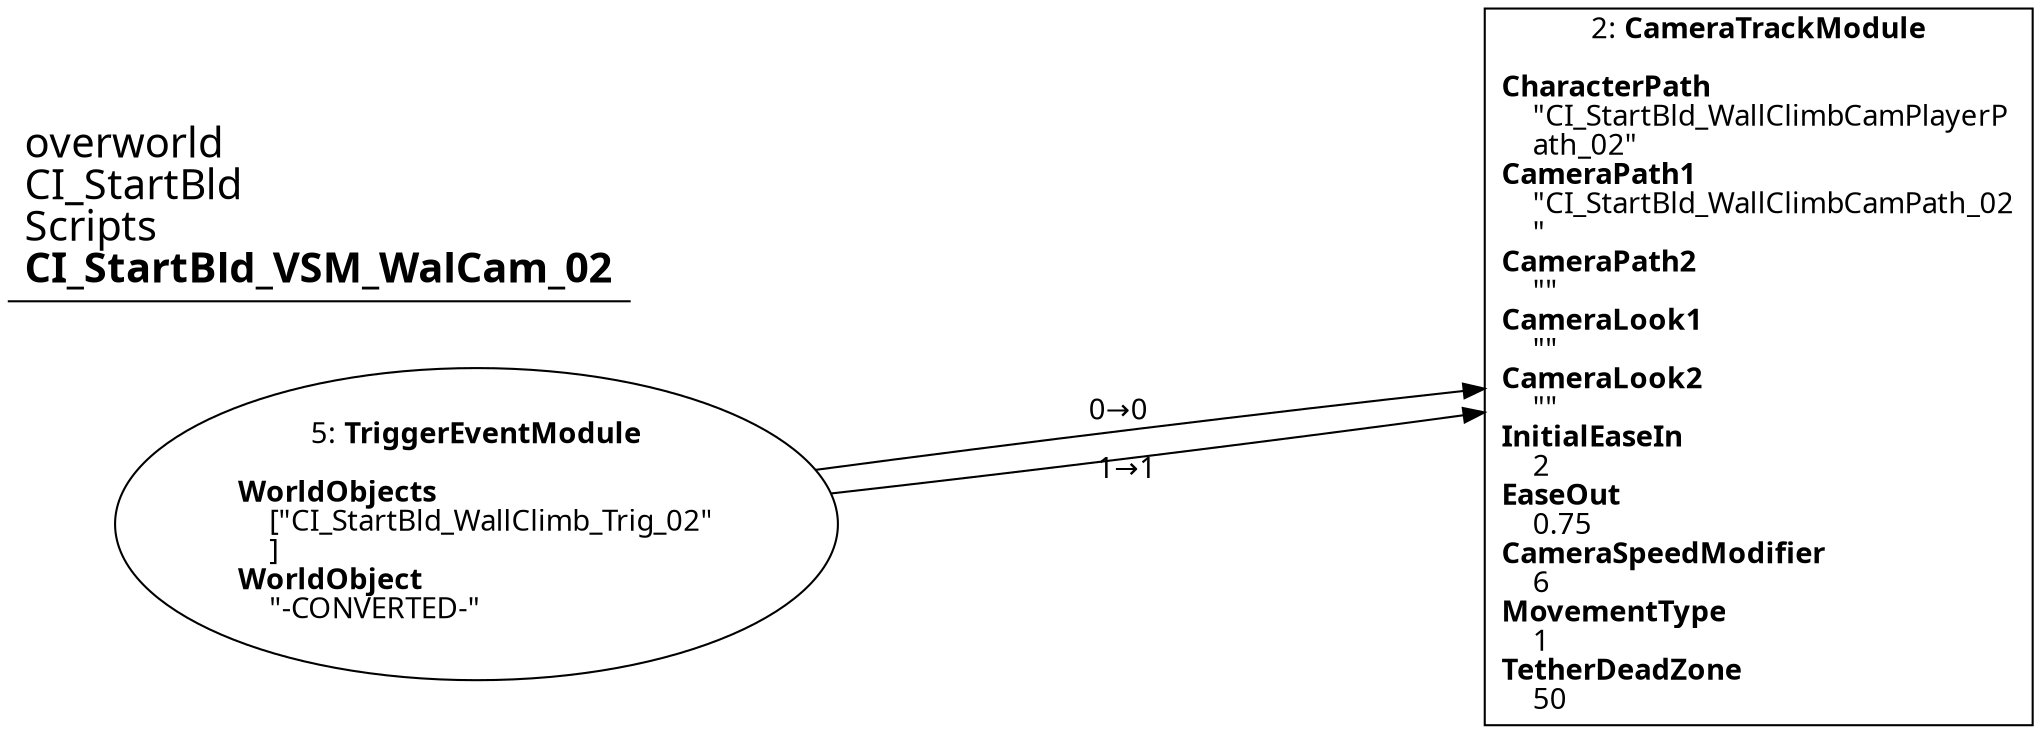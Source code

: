 digraph {
    layout = fdp;
    overlap = prism;
    sep = "+16";
    splines = spline;

    node [ shape = box ];

    graph [ fontname = "Segoe UI" ];
    node [ fontname = "Segoe UI" ];
    edge [ fontname = "Segoe UI" ];

    2 [ label = <2: <b>CameraTrackModule</b><br/><br/><b>CharacterPath</b><br align="left"/>    &quot;CI_StartBld_WallClimbCamPlayerP<br align="left"/>    ath_02&quot;<br align="left"/><b>CameraPath1</b><br align="left"/>    &quot;CI_StartBld_WallClimbCamPath_02<br align="left"/>    &quot;<br align="left"/><b>CameraPath2</b><br align="left"/>    &quot;&quot;<br align="left"/><b>CameraLook1</b><br align="left"/>    &quot;&quot;<br align="left"/><b>CameraLook2</b><br align="left"/>    &quot;&quot;<br align="left"/><b>InitialEaseIn</b><br align="left"/>    2<br align="left"/><b>EaseOut</b><br align="left"/>    0.75<br align="left"/><b>CameraSpeedModifier</b><br align="left"/>    6<br align="left"/><b>MovementType</b><br align="left"/>    1<br align="left"/><b>TetherDeadZone</b><br align="left"/>    50<br align="left"/>> ];
    2 [ pos = "0.37300003,-0.141!" ];

    5 [ label = <5: <b>TriggerEventModule</b><br/><br/><b>WorldObjects</b><br align="left"/>    [&quot;CI_StartBld_WallClimb_Trig_02&quot;<br align="left"/>    ]<br align="left"/><b>WorldObject</b><br align="left"/>    &quot;-CONVERTED-&quot;<br align="left"/>> ];
    5 [ shape = oval ]
    5 [ pos = "0.097,-0.142!" ];
    5 -> 2 [ label = "0→0" ];
    5 -> 2 [ label = "1→1" ];

    title [ pos = "0.096,-0.14!" ];
    title [ shape = underline ];
    title [ label = <<font point-size="20">overworld<br align="left"/>CI_StartBld<br align="left"/>Scripts<br align="left"/><b>CI_StartBld_VSM_WalCam_02</b><br align="left"/></font>> ];
}
